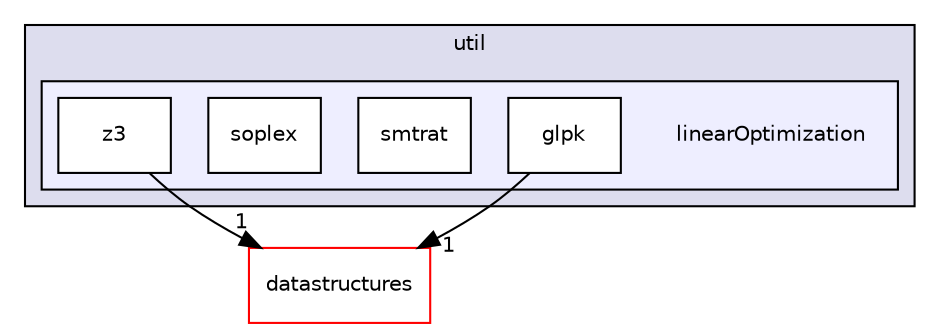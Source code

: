 digraph "/home/travis/build/hypro/hypro/src/hypro/util/linearOptimization" {
  compound=true
  node [ fontsize="10", fontname="Helvetica"];
  edge [ labelfontsize="10", labelfontname="Helvetica"];
  subgraph clusterdir_879d833e0dfbe8f31a5e860bb94efb50 {
    graph [ bgcolor="#ddddee", pencolor="black", label="util" fontname="Helvetica", fontsize="10", URL="dir_879d833e0dfbe8f31a5e860bb94efb50.html"]
  subgraph clusterdir_3100e148cb0b6b745355fdee31bcb5c6 {
    graph [ bgcolor="#eeeeff", pencolor="black", label="" URL="dir_3100e148cb0b6b745355fdee31bcb5c6.html"];
    dir_3100e148cb0b6b745355fdee31bcb5c6 [shape=plaintext label="linearOptimization"];
    dir_6a5e837390fbd392226c1c2e9854e767 [shape=box label="glpk" color="black" fillcolor="white" style="filled" URL="dir_6a5e837390fbd392226c1c2e9854e767.html"];
    dir_390abfd5d68d503b469591b35069a435 [shape=box label="smtrat" color="black" fillcolor="white" style="filled" URL="dir_390abfd5d68d503b469591b35069a435.html"];
    dir_a938320afa8b4ed01722153f3c100ea6 [shape=box label="soplex" color="black" fillcolor="white" style="filled" URL="dir_a938320afa8b4ed01722153f3c100ea6.html"];
    dir_41e6b291ceaca213b8048a0ff55a26ee [shape=box label="z3" color="black" fillcolor="white" style="filled" URL="dir_41e6b291ceaca213b8048a0ff55a26ee.html"];
  }
  }
  dir_bce2075adec303dcb2f0c4fbfcbc8493 [shape=box label="datastructures" fillcolor="white" style="filled" color="red" URL="dir_bce2075adec303dcb2f0c4fbfcbc8493.html"];
  dir_6a5e837390fbd392226c1c2e9854e767->dir_bce2075adec303dcb2f0c4fbfcbc8493 [headlabel="1", labeldistance=1.5 headhref="dir_000047_000021.html"];
  dir_41e6b291ceaca213b8048a0ff55a26ee->dir_bce2075adec303dcb2f0c4fbfcbc8493 [headlabel="1", labeldistance=1.5 headhref="dir_000049_000021.html"];
}
